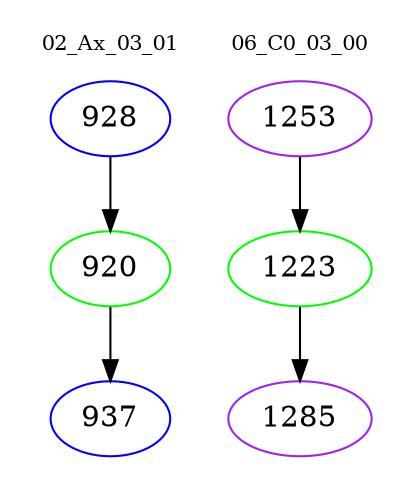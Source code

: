 digraph{
subgraph cluster_0 {
color = white
label = "02_Ax_03_01";
fontsize=10;
T0_928 [label="928", color="blue"]
T0_928 -> T0_920 [color="black"]
T0_920 [label="920", color="green"]
T0_920 -> T0_937 [color="black"]
T0_937 [label="937", color="blue"]
}
subgraph cluster_1 {
color = white
label = "06_C0_03_00";
fontsize=10;
T1_1253 [label="1253", color="purple"]
T1_1253 -> T1_1223 [color="black"]
T1_1223 [label="1223", color="green"]
T1_1223 -> T1_1285 [color="black"]
T1_1285 [label="1285", color="purple"]
}
}
